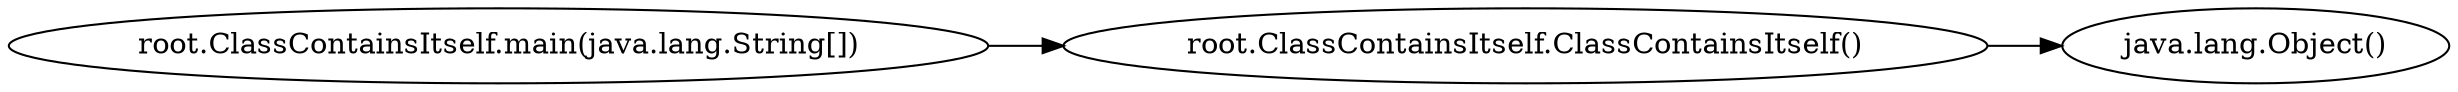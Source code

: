 digraph graphname {
rankdir="LR";
0 [label="root.ClassContainsItself.ClassContainsItself()"]
1 [label="java.lang.Object()"]
2 [label="root.ClassContainsItself.main(java.lang.String[])"]
0 -> 1
2 -> 0
}
